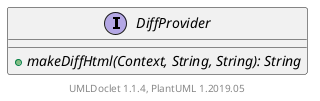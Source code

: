 @startuml

    interface DiffProvider [[DiffProvider.html]] {
        {abstract} +makeDiffHtml(Context, String, String): String
    }


    center footer UMLDoclet 1.1.4, PlantUML 1.2019.05
@enduml
